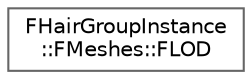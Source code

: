 digraph "Graphical Class Hierarchy"
{
 // INTERACTIVE_SVG=YES
 // LATEX_PDF_SIZE
  bgcolor="transparent";
  edge [fontname=Helvetica,fontsize=10,labelfontname=Helvetica,labelfontsize=10];
  node [fontname=Helvetica,fontsize=10,shape=box,height=0.2,width=0.4];
  rankdir="LR";
  Node0 [id="Node000000",label="FHairGroupInstance\l::FMeshes::FLOD",height=0.2,width=0.4,color="grey40", fillcolor="white", style="filled",URL="$dd/d75/structFHairGroupInstance_1_1FMeshes_1_1FLOD.html",tooltip=" "];
}
